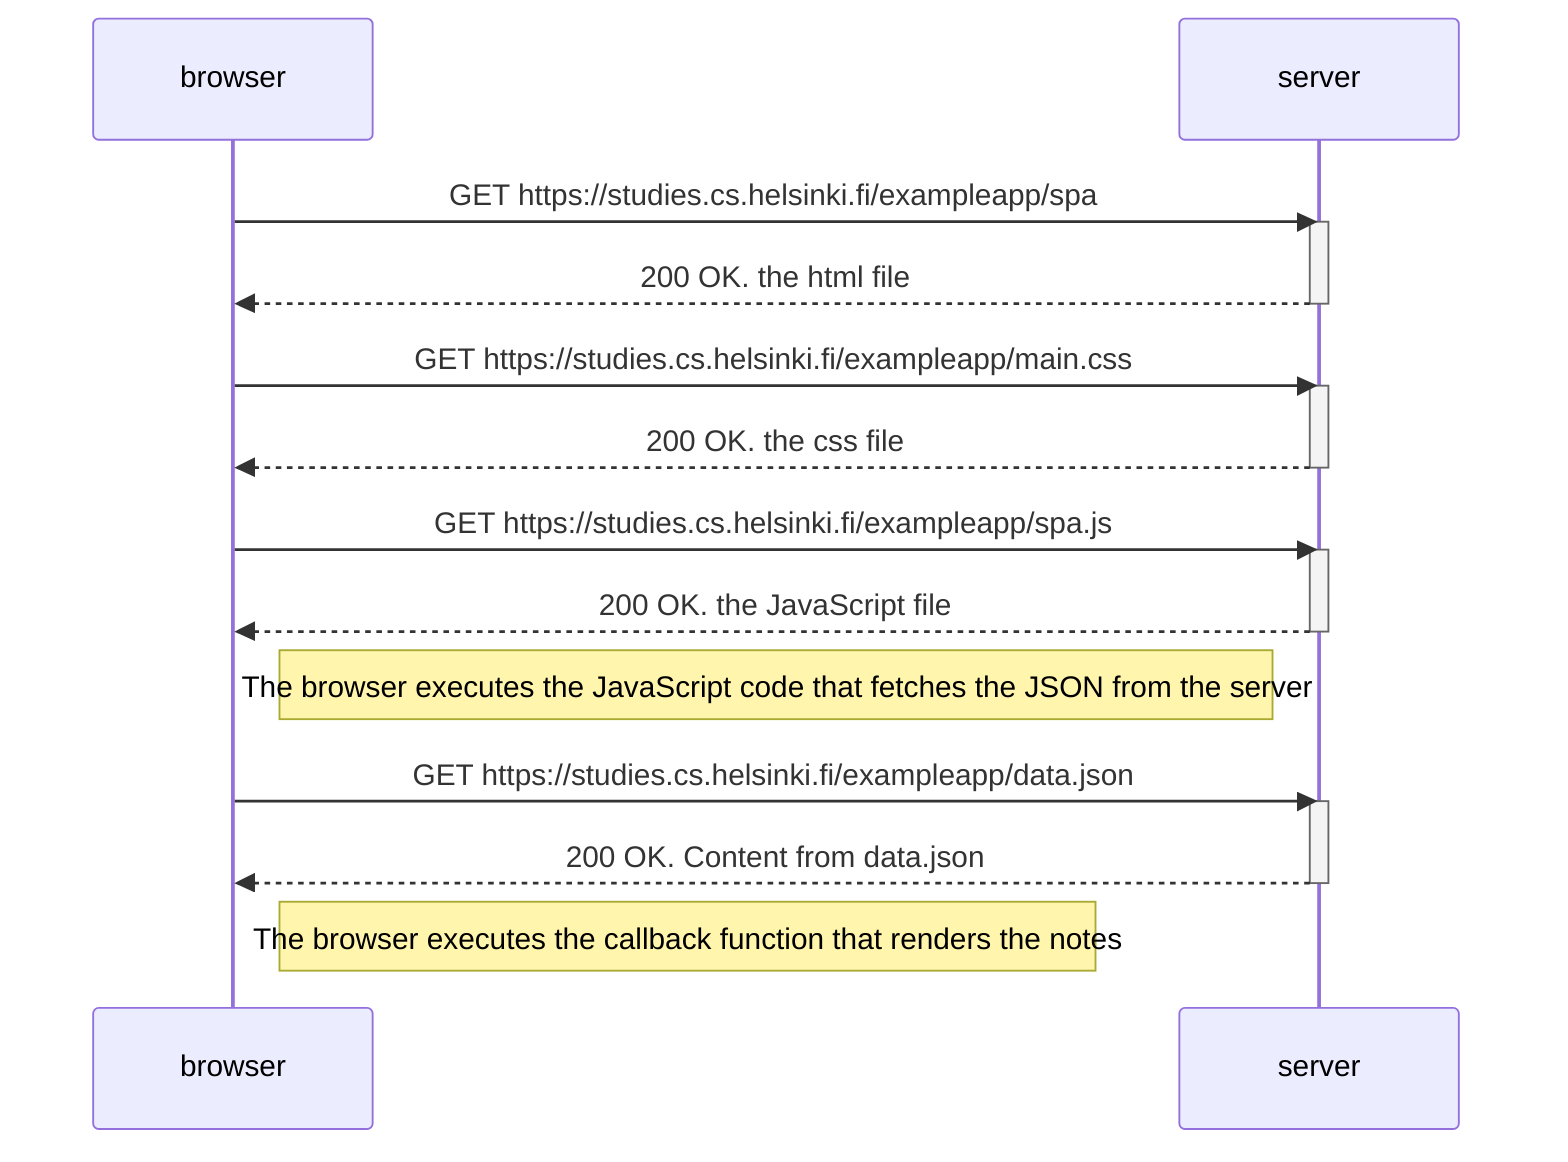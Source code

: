 sequenceDiagram
    participant browser
    participant server

    browser->>server: GET https://studies.cs.helsinki.fi/exampleapp/spa
    activate server

    server-->>browser: 200 OK. the html file
    deactivate server

    browser->>server: GET https://studies.cs.helsinki.fi/exampleapp/main.css
    activate server
    server-->>browser: 200 OK. the css file
    deactivate server

    browser->>server: GET https://studies.cs.helsinki.fi/exampleapp/spa.js
    activate server
    server-->>browser: 200 OK. the JavaScript file
    deactivate server

    Note right of browser: The browser executes the JavaScript code that fetches the JSON from the server

    browser->>server: GET https://studies.cs.helsinki.fi/exampleapp/data.json
    activate server
    server-->>browser: 200 OK. Content from data.json 
    deactivate server

    Note right of browser: The browser executes the callback function that renders the notes
